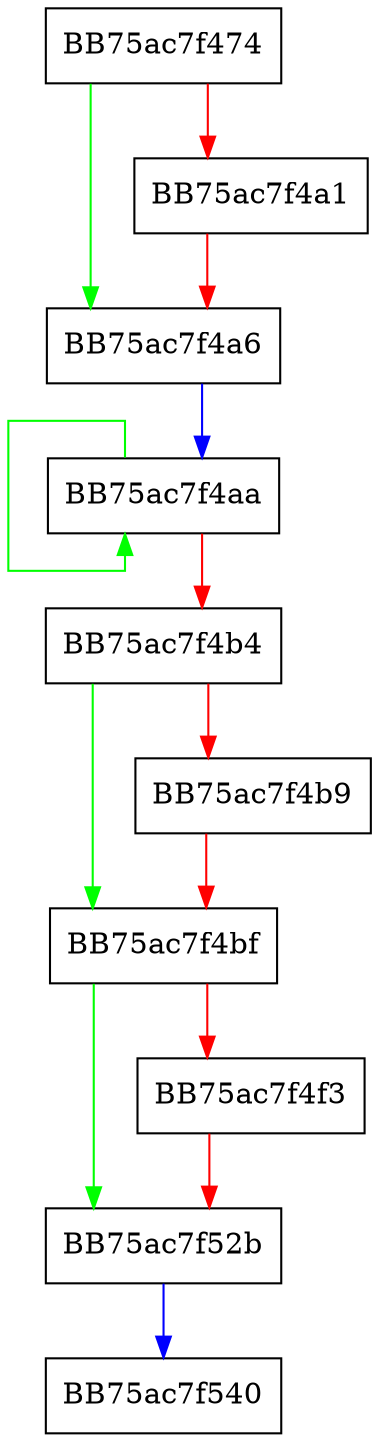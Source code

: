 digraph ProcessFfrActions {
  node [shape="box"];
  graph [splines=ortho];
  BB75ac7f474 -> BB75ac7f4a6 [color="green"];
  BB75ac7f474 -> BB75ac7f4a1 [color="red"];
  BB75ac7f4a1 -> BB75ac7f4a6 [color="red"];
  BB75ac7f4a6 -> BB75ac7f4aa [color="blue"];
  BB75ac7f4aa -> BB75ac7f4aa [color="green"];
  BB75ac7f4aa -> BB75ac7f4b4 [color="red"];
  BB75ac7f4b4 -> BB75ac7f4bf [color="green"];
  BB75ac7f4b4 -> BB75ac7f4b9 [color="red"];
  BB75ac7f4b9 -> BB75ac7f4bf [color="red"];
  BB75ac7f4bf -> BB75ac7f52b [color="green"];
  BB75ac7f4bf -> BB75ac7f4f3 [color="red"];
  BB75ac7f4f3 -> BB75ac7f52b [color="red"];
  BB75ac7f52b -> BB75ac7f540 [color="blue"];
}